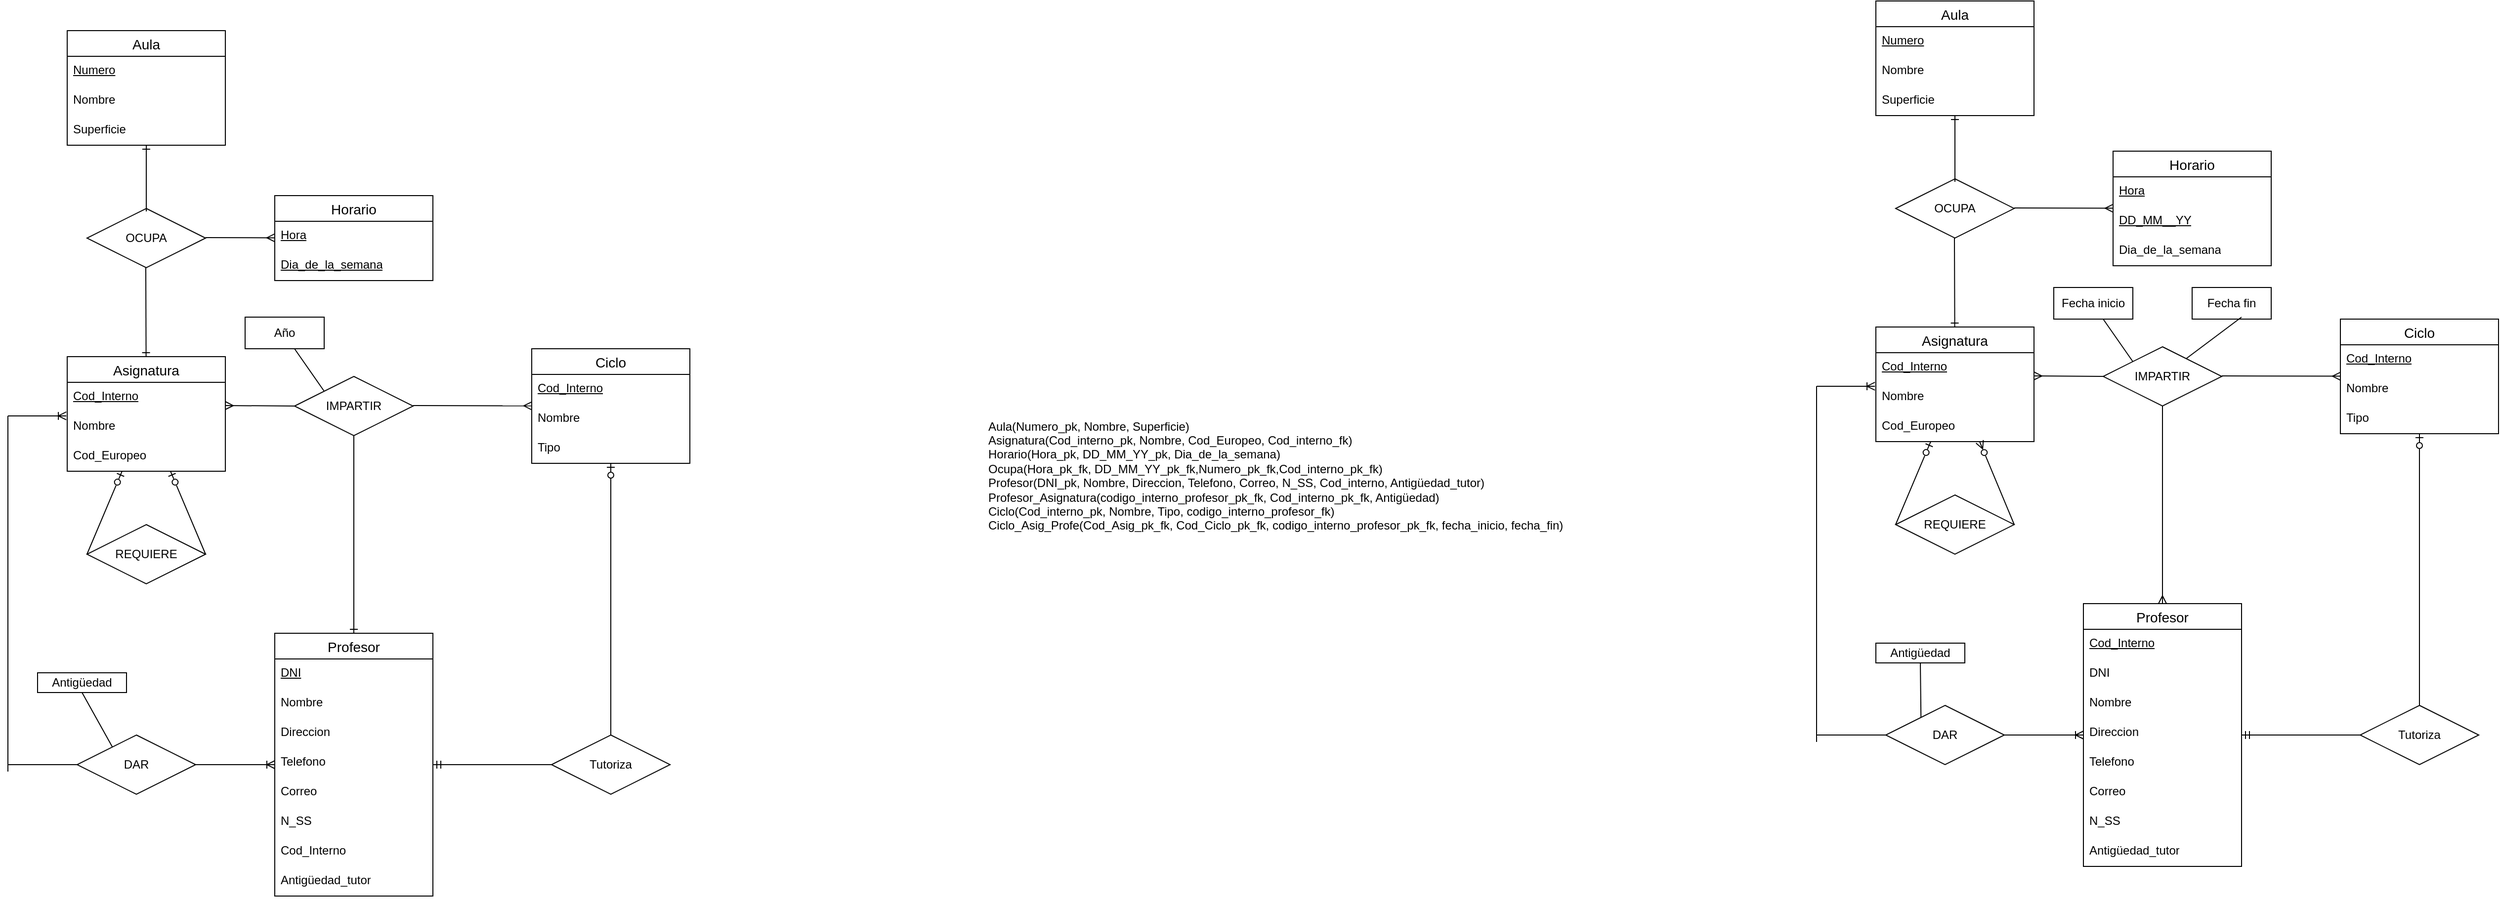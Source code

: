 <mxfile version="22.0.5" type="github">
  <diagram name="Página-1" id="PVvVwdM6uXwAvhA5qFd7">
    <mxGraphModel dx="1687" dy="941" grid="1" gridSize="10" guides="1" tooltips="1" connect="1" arrows="1" fold="1" page="1" pageScale="1" pageWidth="827" pageHeight="1169" math="0" shadow="0">
      <root>
        <mxCell id="0" />
        <mxCell id="1" parent="0" />
        <mxCell id="P5Dj7CCU3ey45bR8xJDD-16" value="Aula" style="swimlane;fontStyle=0;childLayout=stackLayout;horizontal=1;startSize=26;horizontalStack=0;resizeParent=1;resizeParentMax=0;resizeLast=0;collapsible=1;marginBottom=0;align=center;fontSize=14;" parent="1" vertex="1">
          <mxGeometry x="100" y="170" width="160" height="116" as="geometry" />
        </mxCell>
        <mxCell id="P5Dj7CCU3ey45bR8xJDD-17" value="&lt;u&gt;Numero&lt;/u&gt;" style="text;strokeColor=none;fillColor=none;spacingLeft=4;spacingRight=4;overflow=hidden;rotatable=0;points=[[0,0.5],[1,0.5]];portConstraint=eastwest;fontSize=12;whiteSpace=wrap;html=1;" parent="P5Dj7CCU3ey45bR8xJDD-16" vertex="1">
          <mxGeometry y="26" width="160" height="30" as="geometry" />
        </mxCell>
        <mxCell id="P5Dj7CCU3ey45bR8xJDD-18" value="Nombre" style="text;strokeColor=none;fillColor=none;spacingLeft=4;spacingRight=4;overflow=hidden;rotatable=0;points=[[0,0.5],[1,0.5]];portConstraint=eastwest;fontSize=12;whiteSpace=wrap;html=1;" parent="P5Dj7CCU3ey45bR8xJDD-16" vertex="1">
          <mxGeometry y="56" width="160" height="30" as="geometry" />
        </mxCell>
        <mxCell id="P5Dj7CCU3ey45bR8xJDD-19" value="Superficie" style="text;strokeColor=none;fillColor=none;spacingLeft=4;spacingRight=4;overflow=hidden;rotatable=0;points=[[0,0.5],[1,0.5]];portConstraint=eastwest;fontSize=12;whiteSpace=wrap;html=1;" parent="P5Dj7CCU3ey45bR8xJDD-16" vertex="1">
          <mxGeometry y="86" width="160" height="30" as="geometry" />
        </mxCell>
        <mxCell id="P5Dj7CCU3ey45bR8xJDD-20" value="Horario" style="swimlane;fontStyle=0;childLayout=stackLayout;horizontal=1;startSize=26;horizontalStack=0;resizeParent=1;resizeParentMax=0;resizeLast=0;collapsible=1;marginBottom=0;align=center;fontSize=14;" parent="1" vertex="1">
          <mxGeometry x="310" y="337" width="160" height="86" as="geometry" />
        </mxCell>
        <mxCell id="P5Dj7CCU3ey45bR8xJDD-21" value="&lt;u&gt;Hora&lt;/u&gt;" style="text;strokeColor=none;fillColor=none;spacingLeft=4;spacingRight=4;overflow=hidden;rotatable=0;points=[[0,0.5],[1,0.5]];portConstraint=eastwest;fontSize=12;whiteSpace=wrap;html=1;" parent="P5Dj7CCU3ey45bR8xJDD-20" vertex="1">
          <mxGeometry y="26" width="160" height="30" as="geometry" />
        </mxCell>
        <mxCell id="P5Dj7CCU3ey45bR8xJDD-22" value="&lt;u&gt;Dia_de_la_semana&lt;/u&gt;" style="text;strokeColor=none;fillColor=none;spacingLeft=4;spacingRight=4;overflow=hidden;rotatable=0;points=[[0,0.5],[1,0.5]];portConstraint=eastwest;fontSize=12;whiteSpace=wrap;html=1;" parent="P5Dj7CCU3ey45bR8xJDD-20" vertex="1">
          <mxGeometry y="56" width="160" height="30" as="geometry" />
        </mxCell>
        <mxCell id="P5Dj7CCU3ey45bR8xJDD-24" value="Asignatura" style="swimlane;fontStyle=0;childLayout=stackLayout;horizontal=1;startSize=26;horizontalStack=0;resizeParent=1;resizeParentMax=0;resizeLast=0;collapsible=1;marginBottom=0;align=center;fontSize=14;" parent="1" vertex="1">
          <mxGeometry x="100" y="500" width="160" height="116" as="geometry" />
        </mxCell>
        <mxCell id="P5Dj7CCU3ey45bR8xJDD-27" value="&lt;u&gt;Cod_Interno&lt;/u&gt;" style="text;strokeColor=none;fillColor=none;spacingLeft=4;spacingRight=4;overflow=hidden;rotatable=0;points=[[0,0.5],[1,0.5]];portConstraint=eastwest;fontSize=12;whiteSpace=wrap;html=1;" parent="P5Dj7CCU3ey45bR8xJDD-24" vertex="1">
          <mxGeometry y="26" width="160" height="30" as="geometry" />
        </mxCell>
        <mxCell id="P5Dj7CCU3ey45bR8xJDD-25" value="Nombre" style="text;strokeColor=none;fillColor=none;spacingLeft=4;spacingRight=4;overflow=hidden;rotatable=0;points=[[0,0.5],[1,0.5]];portConstraint=eastwest;fontSize=12;whiteSpace=wrap;html=1;" parent="P5Dj7CCU3ey45bR8xJDD-24" vertex="1">
          <mxGeometry y="56" width="160" height="30" as="geometry" />
        </mxCell>
        <mxCell id="P5Dj7CCU3ey45bR8xJDD-26" value="Cod_Europeo" style="text;strokeColor=none;fillColor=none;spacingLeft=4;spacingRight=4;overflow=hidden;rotatable=0;points=[[0,0.5],[1,0.5]];portConstraint=eastwest;fontSize=12;whiteSpace=wrap;html=1;" parent="P5Dj7CCU3ey45bR8xJDD-24" vertex="1">
          <mxGeometry y="86" width="160" height="30" as="geometry" />
        </mxCell>
        <mxCell id="P5Dj7CCU3ey45bR8xJDD-28" value="Ciclo" style="swimlane;fontStyle=0;childLayout=stackLayout;horizontal=1;startSize=26;horizontalStack=0;resizeParent=1;resizeParentMax=0;resizeLast=0;collapsible=1;marginBottom=0;align=center;fontSize=14;" parent="1" vertex="1">
          <mxGeometry x="570" y="492" width="160" height="116" as="geometry" />
        </mxCell>
        <mxCell id="P5Dj7CCU3ey45bR8xJDD-31" value="&lt;u&gt;Cod_Interno&lt;/u&gt;" style="text;strokeColor=none;fillColor=none;spacingLeft=4;spacingRight=4;overflow=hidden;rotatable=0;points=[[0,0.5],[1,0.5]];portConstraint=eastwest;fontSize=12;whiteSpace=wrap;html=1;" parent="P5Dj7CCU3ey45bR8xJDD-28" vertex="1">
          <mxGeometry y="26" width="160" height="30" as="geometry" />
        </mxCell>
        <mxCell id="P5Dj7CCU3ey45bR8xJDD-29" value="Nombre" style="text;strokeColor=none;fillColor=none;spacingLeft=4;spacingRight=4;overflow=hidden;rotatable=0;points=[[0,0.5],[1,0.5]];portConstraint=eastwest;fontSize=12;whiteSpace=wrap;html=1;" parent="P5Dj7CCU3ey45bR8xJDD-28" vertex="1">
          <mxGeometry y="56" width="160" height="30" as="geometry" />
        </mxCell>
        <mxCell id="P5Dj7CCU3ey45bR8xJDD-30" value="Tipo" style="text;strokeColor=none;fillColor=none;spacingLeft=4;spacingRight=4;overflow=hidden;rotatable=0;points=[[0,0.5],[1,0.5]];portConstraint=eastwest;fontSize=12;whiteSpace=wrap;html=1;" parent="P5Dj7CCU3ey45bR8xJDD-28" vertex="1">
          <mxGeometry y="86" width="160" height="30" as="geometry" />
        </mxCell>
        <mxCell id="P5Dj7CCU3ey45bR8xJDD-32" value="OCUPA" style="shape=rhombus;perimeter=rhombusPerimeter;whiteSpace=wrap;html=1;align=center;" parent="1" vertex="1">
          <mxGeometry x="120" y="350" width="120" height="60" as="geometry" />
        </mxCell>
        <mxCell id="P5Dj7CCU3ey45bR8xJDD-33" value="REQUIERE" style="shape=rhombus;perimeter=rhombusPerimeter;whiteSpace=wrap;html=1;align=center;" parent="1" vertex="1">
          <mxGeometry x="120" y="670" width="120" height="60" as="geometry" />
        </mxCell>
        <mxCell id="P5Dj7CCU3ey45bR8xJDD-34" value="IMPARTIR" style="shape=rhombus;perimeter=rhombusPerimeter;whiteSpace=wrap;html=1;align=center;" parent="1" vertex="1">
          <mxGeometry x="330" y="520" width="120" height="60" as="geometry" />
        </mxCell>
        <mxCell id="P5Dj7CCU3ey45bR8xJDD-35" value="" style="endArrow=ERone;html=1;rounded=0;startArrow=none;startFill=0;endFill=0;" parent="1" target="P5Dj7CCU3ey45bR8xJDD-16" edge="1">
          <mxGeometry width="50" height="50" relative="1" as="geometry">
            <mxPoint x="180" y="353" as="sourcePoint" />
            <mxPoint x="180" y="289" as="targetPoint" />
          </mxGeometry>
        </mxCell>
        <mxCell id="P5Dj7CCU3ey45bR8xJDD-36" value="" style="endArrow=none;html=1;rounded=0;startArrow=ERone;startFill=0;" parent="1" source="P5Dj7CCU3ey45bR8xJDD-24" edge="1">
          <mxGeometry width="50" height="50" relative="1" as="geometry">
            <mxPoint x="179.5" y="474" as="sourcePoint" />
            <mxPoint x="179.5" y="410" as="targetPoint" />
          </mxGeometry>
        </mxCell>
        <mxCell id="P5Dj7CCU3ey45bR8xJDD-37" value="" style="endArrow=ERzeroToOne;html=1;rounded=0;exitX=0;exitY=0.5;exitDx=0;exitDy=0;endFill=0;" parent="1" source="P5Dj7CCU3ey45bR8xJDD-33" target="P5Dj7CCU3ey45bR8xJDD-24" edge="1">
          <mxGeometry width="50" height="50" relative="1" as="geometry">
            <mxPoint x="119" y="694" as="sourcePoint" />
            <mxPoint x="119" y="630" as="targetPoint" />
          </mxGeometry>
        </mxCell>
        <mxCell id="P5Dj7CCU3ey45bR8xJDD-38" value="" style="endArrow=ERzeroToOne;html=1;rounded=0;endFill=0;" parent="1" target="P5Dj7CCU3ey45bR8xJDD-24" edge="1">
          <mxGeometry width="50" height="50" relative="1" as="geometry">
            <mxPoint x="240" y="700" as="sourcePoint" />
            <mxPoint x="275" y="626" as="targetPoint" />
          </mxGeometry>
        </mxCell>
        <mxCell id="P5Dj7CCU3ey45bR8xJDD-39" value="" style="endArrow=none;html=1;rounded=0;entryX=0;entryY=0.5;entryDx=0;entryDy=0;startArrow=ERmany;startFill=0;" parent="1" target="P5Dj7CCU3ey45bR8xJDD-34" edge="1">
          <mxGeometry width="50" height="50" relative="1" as="geometry">
            <mxPoint x="260" y="549.5" as="sourcePoint" />
            <mxPoint x="340" y="550" as="targetPoint" />
          </mxGeometry>
        </mxCell>
        <mxCell id="P5Dj7CCU3ey45bR8xJDD-40" value="" style="endArrow=ERmany;html=1;rounded=0;exitX=0;exitY=0.5;exitDx=0;exitDy=0;endFill=0;" parent="1" target="P5Dj7CCU3ey45bR8xJDD-28" edge="1">
          <mxGeometry width="50" height="50" relative="1" as="geometry">
            <mxPoint x="450" y="549.5" as="sourcePoint" />
            <mxPoint x="540" y="550" as="targetPoint" />
          </mxGeometry>
        </mxCell>
        <mxCell id="P5Dj7CCU3ey45bR8xJDD-41" value="" style="endArrow=ERmany;html=1;rounded=0;exitX=0;exitY=0.5;exitDx=0;exitDy=0;endFill=0;" parent="1" target="P5Dj7CCU3ey45bR8xJDD-20" edge="1">
          <mxGeometry width="50" height="50" relative="1" as="geometry">
            <mxPoint x="240" y="379.5" as="sourcePoint" />
            <mxPoint x="280" y="380" as="targetPoint" />
          </mxGeometry>
        </mxCell>
        <mxCell id="P5Dj7CCU3ey45bR8xJDD-42" value="Profesor" style="swimlane;fontStyle=0;childLayout=stackLayout;horizontal=1;startSize=26;horizontalStack=0;resizeParent=1;resizeParentMax=0;resizeLast=0;collapsible=1;marginBottom=0;align=center;fontSize=14;" parent="1" vertex="1">
          <mxGeometry x="310" y="780" width="160" height="266" as="geometry" />
        </mxCell>
        <mxCell id="P5Dj7CCU3ey45bR8xJDD-43" value="&lt;u&gt;DNI&lt;/u&gt;" style="text;strokeColor=none;fillColor=none;spacingLeft=4;spacingRight=4;overflow=hidden;rotatable=0;points=[[0,0.5],[1,0.5]];portConstraint=eastwest;fontSize=12;whiteSpace=wrap;html=1;" parent="P5Dj7CCU3ey45bR8xJDD-42" vertex="1">
          <mxGeometry y="26" width="160" height="30" as="geometry" />
        </mxCell>
        <mxCell id="P5Dj7CCU3ey45bR8xJDD-44" value="Nombre" style="text;strokeColor=none;fillColor=none;spacingLeft=4;spacingRight=4;overflow=hidden;rotatable=0;points=[[0,0.5],[1,0.5]];portConstraint=eastwest;fontSize=12;whiteSpace=wrap;html=1;" parent="P5Dj7CCU3ey45bR8xJDD-42" vertex="1">
          <mxGeometry y="56" width="160" height="30" as="geometry" />
        </mxCell>
        <mxCell id="P5Dj7CCU3ey45bR8xJDD-45" value="&lt;div&gt;Direccion&lt;/div&gt;&lt;div&gt;&lt;br&gt;&lt;/div&gt;" style="text;strokeColor=none;fillColor=none;spacingLeft=4;spacingRight=4;overflow=hidden;rotatable=0;points=[[0,0.5],[1,0.5]];portConstraint=eastwest;fontSize=12;whiteSpace=wrap;html=1;" parent="P5Dj7CCU3ey45bR8xJDD-42" vertex="1">
          <mxGeometry y="86" width="160" height="30" as="geometry" />
        </mxCell>
        <mxCell id="P5Dj7CCU3ey45bR8xJDD-46" value="Telefono" style="text;strokeColor=none;fillColor=none;spacingLeft=4;spacingRight=4;overflow=hidden;rotatable=0;points=[[0,0.5],[1,0.5]];portConstraint=eastwest;fontSize=12;whiteSpace=wrap;html=1;" parent="P5Dj7CCU3ey45bR8xJDD-42" vertex="1">
          <mxGeometry y="116" width="160" height="30" as="geometry" />
        </mxCell>
        <mxCell id="P5Dj7CCU3ey45bR8xJDD-47" value="Correo" style="text;strokeColor=none;fillColor=none;spacingLeft=4;spacingRight=4;overflow=hidden;rotatable=0;points=[[0,0.5],[1,0.5]];portConstraint=eastwest;fontSize=12;whiteSpace=wrap;html=1;" parent="P5Dj7CCU3ey45bR8xJDD-42" vertex="1">
          <mxGeometry y="146" width="160" height="30" as="geometry" />
        </mxCell>
        <mxCell id="P5Dj7CCU3ey45bR8xJDD-48" value="N_SS" style="text;strokeColor=none;fillColor=none;spacingLeft=4;spacingRight=4;overflow=hidden;rotatable=0;points=[[0,0.5],[1,0.5]];portConstraint=eastwest;fontSize=12;whiteSpace=wrap;html=1;" parent="P5Dj7CCU3ey45bR8xJDD-42" vertex="1">
          <mxGeometry y="176" width="160" height="30" as="geometry" />
        </mxCell>
        <mxCell id="P5Dj7CCU3ey45bR8xJDD-50" value="Cod_Interno" style="text;strokeColor=none;fillColor=none;spacingLeft=4;spacingRight=4;overflow=hidden;rotatable=0;points=[[0,0.5],[1,0.5]];portConstraint=eastwest;fontSize=12;whiteSpace=wrap;html=1;" parent="P5Dj7CCU3ey45bR8xJDD-42" vertex="1">
          <mxGeometry y="206" width="160" height="30" as="geometry" />
        </mxCell>
        <mxCell id="5mBQ_JaC6uCVLdP5vAfW-3" value="Antigüedad_tutor" style="text;strokeColor=none;fillColor=none;spacingLeft=4;spacingRight=4;overflow=hidden;rotatable=0;points=[[0,0.5],[1,0.5]];portConstraint=eastwest;fontSize=12;whiteSpace=wrap;html=1;" parent="P5Dj7CCU3ey45bR8xJDD-42" vertex="1">
          <mxGeometry y="236" width="160" height="30" as="geometry" />
        </mxCell>
        <mxCell id="P5Dj7CCU3ey45bR8xJDD-52" value="" style="endArrow=none;html=1;rounded=0;startArrow=ERone;startFill=0;" parent="1" source="P5Dj7CCU3ey45bR8xJDD-42" edge="1">
          <mxGeometry width="50" height="50" relative="1" as="geometry">
            <mxPoint x="340" y="630" as="sourcePoint" />
            <mxPoint x="390" y="580" as="targetPoint" />
          </mxGeometry>
        </mxCell>
        <mxCell id="P5Dj7CCU3ey45bR8xJDD-53" value="&lt;div&gt;Año&lt;/div&gt;" style="whiteSpace=wrap;html=1;align=center;" parent="1" vertex="1">
          <mxGeometry x="280" y="460" width="80" height="32" as="geometry" />
        </mxCell>
        <mxCell id="P5Dj7CCU3ey45bR8xJDD-54" value="" style="endArrow=none;html=1;rounded=0;exitX=0;exitY=0;exitDx=0;exitDy=0;" parent="1" source="P5Dj7CCU3ey45bR8xJDD-34" edge="1">
          <mxGeometry width="50" height="50" relative="1" as="geometry">
            <mxPoint x="280" y="542" as="sourcePoint" />
            <mxPoint x="330" y="492" as="targetPoint" />
          </mxGeometry>
        </mxCell>
        <mxCell id="P5Dj7CCU3ey45bR8xJDD-55" value="DAR" style="shape=rhombus;perimeter=rhombusPerimeter;whiteSpace=wrap;html=1;align=center;" parent="1" vertex="1">
          <mxGeometry x="110" y="883" width="120" height="60" as="geometry" />
        </mxCell>
        <mxCell id="P5Dj7CCU3ey45bR8xJDD-58" value="" style="endArrow=none;html=1;rounded=0;entryX=1;entryY=0.5;entryDx=0;entryDy=0;startArrow=ERoneToMany;startFill=0;" parent="1" source="P5Dj7CCU3ey45bR8xJDD-42" target="P5Dj7CCU3ey45bR8xJDD-55" edge="1">
          <mxGeometry width="50" height="50" relative="1" as="geometry">
            <mxPoint x="270" y="823" as="sourcePoint" />
            <mxPoint x="240" y="780" as="targetPoint" />
          </mxGeometry>
        </mxCell>
        <mxCell id="P5Dj7CCU3ey45bR8xJDD-59" value="" style="endArrow=none;html=1;rounded=0;" parent="1" edge="1">
          <mxGeometry width="50" height="50" relative="1" as="geometry">
            <mxPoint x="40" y="920" as="sourcePoint" />
            <mxPoint x="40" y="560" as="targetPoint" />
          </mxGeometry>
        </mxCell>
        <mxCell id="P5Dj7CCU3ey45bR8xJDD-60" value="" style="endArrow=none;html=1;rounded=0;exitX=-0.006;exitY=0.133;exitDx=0;exitDy=0;exitPerimeter=0;startArrow=ERoneToMany;startFill=0;" parent="1" source="P5Dj7CCU3ey45bR8xJDD-25" edge="1">
          <mxGeometry width="50" height="50" relative="1" as="geometry">
            <mxPoint x="100" y="563" as="sourcePoint" />
            <mxPoint x="40" y="560" as="targetPoint" />
          </mxGeometry>
        </mxCell>
        <mxCell id="P5Dj7CCU3ey45bR8xJDD-62" value="" style="endArrow=none;html=1;rounded=0;exitX=0;exitY=0.5;exitDx=0;exitDy=0;" parent="1" source="P5Dj7CCU3ey45bR8xJDD-55" edge="1">
          <mxGeometry width="50" height="50" relative="1" as="geometry">
            <mxPoint x="110" y="914.5" as="sourcePoint" />
            <mxPoint x="40" y="913" as="targetPoint" />
          </mxGeometry>
        </mxCell>
        <mxCell id="P5Dj7CCU3ey45bR8xJDD-63" value="&lt;div&gt;Tutoriza&lt;/div&gt;" style="shape=rhombus;perimeter=rhombusPerimeter;whiteSpace=wrap;html=1;align=center;" parent="1" vertex="1">
          <mxGeometry x="590" y="883" width="120" height="60" as="geometry" />
        </mxCell>
        <mxCell id="P5Dj7CCU3ey45bR8xJDD-64" value="" style="endArrow=ERmandOne;html=1;rounded=0;endFill=0;" parent="1" target="P5Dj7CCU3ey45bR8xJDD-42" edge="1">
          <mxGeometry width="50" height="50" relative="1" as="geometry">
            <mxPoint x="590" y="913" as="sourcePoint" />
            <mxPoint x="480" y="912.75" as="targetPoint" />
          </mxGeometry>
        </mxCell>
        <mxCell id="P5Dj7CCU3ey45bR8xJDD-66" value="" style="endArrow=none;html=1;rounded=0;startArrow=ERzeroToOne;startFill=0;" parent="1" source="P5Dj7CCU3ey45bR8xJDD-28" target="P5Dj7CCU3ey45bR8xJDD-63" edge="1">
          <mxGeometry width="50" height="50" relative="1" as="geometry">
            <mxPoint x="720" y="830" as="sourcePoint" />
            <mxPoint x="640" y="830" as="targetPoint" />
          </mxGeometry>
        </mxCell>
        <mxCell id="P5Dj7CCU3ey45bR8xJDD-67" value="Antigüedad" style="whiteSpace=wrap;html=1;align=center;" parent="1" vertex="1">
          <mxGeometry x="70" y="820" width="90" height="20" as="geometry" />
        </mxCell>
        <mxCell id="P5Dj7CCU3ey45bR8xJDD-68" value="" style="endArrow=none;html=1;rounded=0;entryX=0.5;entryY=1;entryDx=0;entryDy=0;exitX=0.297;exitY=0.2;exitDx=0;exitDy=0;exitPerimeter=0;" parent="1" source="P5Dj7CCU3ey45bR8xJDD-55" target="P5Dj7CCU3ey45bR8xJDD-67" edge="1">
          <mxGeometry relative="1" as="geometry">
            <mxPoint x="176.02" y="896.32" as="sourcePoint" />
            <mxPoint x="163.99" y="839.66" as="targetPoint" />
          </mxGeometry>
        </mxCell>
        <mxCell id="P5Dj7CCU3ey45bR8xJDD-165" value="Aula" style="swimlane;fontStyle=0;childLayout=stackLayout;horizontal=1;startSize=26;horizontalStack=0;resizeParent=1;resizeParentMax=0;resizeLast=0;collapsible=1;marginBottom=0;align=center;fontSize=14;" parent="1" vertex="1">
          <mxGeometry x="1930" y="140" width="160" height="116" as="geometry" />
        </mxCell>
        <mxCell id="P5Dj7CCU3ey45bR8xJDD-166" value="&lt;u&gt;Numero&lt;/u&gt;" style="text;strokeColor=none;fillColor=none;spacingLeft=4;spacingRight=4;overflow=hidden;rotatable=0;points=[[0,0.5],[1,0.5]];portConstraint=eastwest;fontSize=12;whiteSpace=wrap;html=1;" parent="P5Dj7CCU3ey45bR8xJDD-165" vertex="1">
          <mxGeometry y="26" width="160" height="30" as="geometry" />
        </mxCell>
        <mxCell id="P5Dj7CCU3ey45bR8xJDD-167" value="Nombre" style="text;strokeColor=none;fillColor=none;spacingLeft=4;spacingRight=4;overflow=hidden;rotatable=0;points=[[0,0.5],[1,0.5]];portConstraint=eastwest;fontSize=12;whiteSpace=wrap;html=1;" parent="P5Dj7CCU3ey45bR8xJDD-165" vertex="1">
          <mxGeometry y="56" width="160" height="30" as="geometry" />
        </mxCell>
        <mxCell id="P5Dj7CCU3ey45bR8xJDD-168" value="Superficie" style="text;strokeColor=none;fillColor=none;spacingLeft=4;spacingRight=4;overflow=hidden;rotatable=0;points=[[0,0.5],[1,0.5]];portConstraint=eastwest;fontSize=12;whiteSpace=wrap;html=1;" parent="P5Dj7CCU3ey45bR8xJDD-165" vertex="1">
          <mxGeometry y="86" width="160" height="30" as="geometry" />
        </mxCell>
        <mxCell id="P5Dj7CCU3ey45bR8xJDD-169" value="Horario" style="swimlane;fontStyle=0;childLayout=stackLayout;horizontal=1;startSize=26;horizontalStack=0;resizeParent=1;resizeParentMax=0;resizeLast=0;collapsible=1;marginBottom=0;align=center;fontSize=14;" parent="1" vertex="1">
          <mxGeometry x="2170" y="292" width="160" height="116" as="geometry" />
        </mxCell>
        <mxCell id="P5Dj7CCU3ey45bR8xJDD-170" value="&lt;u&gt;Hora&lt;/u&gt;" style="text;strokeColor=none;fillColor=none;spacingLeft=4;spacingRight=4;overflow=hidden;rotatable=0;points=[[0,0.5],[1,0.5]];portConstraint=eastwest;fontSize=12;whiteSpace=wrap;html=1;" parent="P5Dj7CCU3ey45bR8xJDD-169" vertex="1">
          <mxGeometry y="26" width="160" height="30" as="geometry" />
        </mxCell>
        <mxCell id="P5Dj7CCU3ey45bR8xJDD-212" value="&lt;u&gt;DD_MM__YY&lt;/u&gt;" style="text;strokeColor=none;fillColor=none;spacingLeft=4;spacingRight=4;overflow=hidden;rotatable=0;points=[[0,0.5],[1,0.5]];portConstraint=eastwest;fontSize=12;whiteSpace=wrap;html=1;" parent="P5Dj7CCU3ey45bR8xJDD-169" vertex="1">
          <mxGeometry y="56" width="160" height="30" as="geometry" />
        </mxCell>
        <mxCell id="P5Dj7CCU3ey45bR8xJDD-171" value="Dia_de_la_semana" style="text;strokeColor=none;fillColor=none;spacingLeft=4;spacingRight=4;overflow=hidden;rotatable=0;points=[[0,0.5],[1,0.5]];portConstraint=eastwest;fontSize=12;whiteSpace=wrap;html=1;" parent="P5Dj7CCU3ey45bR8xJDD-169" vertex="1">
          <mxGeometry y="86" width="160" height="30" as="geometry" />
        </mxCell>
        <mxCell id="P5Dj7CCU3ey45bR8xJDD-172" value="Asignatura" style="swimlane;fontStyle=0;childLayout=stackLayout;horizontal=1;startSize=26;horizontalStack=0;resizeParent=1;resizeParentMax=0;resizeLast=0;collapsible=1;marginBottom=0;align=center;fontSize=14;" parent="1" vertex="1">
          <mxGeometry x="1930" y="470" width="160" height="116" as="geometry" />
        </mxCell>
        <mxCell id="P5Dj7CCU3ey45bR8xJDD-173" value="&lt;u&gt;Cod_Interno&lt;/u&gt;" style="text;strokeColor=none;fillColor=none;spacingLeft=4;spacingRight=4;overflow=hidden;rotatable=0;points=[[0,0.5],[1,0.5]];portConstraint=eastwest;fontSize=12;whiteSpace=wrap;html=1;" parent="P5Dj7CCU3ey45bR8xJDD-172" vertex="1">
          <mxGeometry y="26" width="160" height="30" as="geometry" />
        </mxCell>
        <mxCell id="P5Dj7CCU3ey45bR8xJDD-174" value="Nombre" style="text;strokeColor=none;fillColor=none;spacingLeft=4;spacingRight=4;overflow=hidden;rotatable=0;points=[[0,0.5],[1,0.5]];portConstraint=eastwest;fontSize=12;whiteSpace=wrap;html=1;" parent="P5Dj7CCU3ey45bR8xJDD-172" vertex="1">
          <mxGeometry y="56" width="160" height="30" as="geometry" />
        </mxCell>
        <mxCell id="P5Dj7CCU3ey45bR8xJDD-175" value="Cod_Europeo" style="text;strokeColor=none;fillColor=none;spacingLeft=4;spacingRight=4;overflow=hidden;rotatable=0;points=[[0,0.5],[1,0.5]];portConstraint=eastwest;fontSize=12;whiteSpace=wrap;html=1;" parent="P5Dj7CCU3ey45bR8xJDD-172" vertex="1">
          <mxGeometry y="86" width="160" height="30" as="geometry" />
        </mxCell>
        <mxCell id="P5Dj7CCU3ey45bR8xJDD-176" value="Ciclo" style="swimlane;fontStyle=0;childLayout=stackLayout;horizontal=1;startSize=26;horizontalStack=0;resizeParent=1;resizeParentMax=0;resizeLast=0;collapsible=1;marginBottom=0;align=center;fontSize=14;" parent="1" vertex="1">
          <mxGeometry x="2400" y="462" width="160" height="116" as="geometry" />
        </mxCell>
        <mxCell id="P5Dj7CCU3ey45bR8xJDD-177" value="&lt;u&gt;Cod_Interno&lt;/u&gt;" style="text;strokeColor=none;fillColor=none;spacingLeft=4;spacingRight=4;overflow=hidden;rotatable=0;points=[[0,0.5],[1,0.5]];portConstraint=eastwest;fontSize=12;whiteSpace=wrap;html=1;" parent="P5Dj7CCU3ey45bR8xJDD-176" vertex="1">
          <mxGeometry y="26" width="160" height="30" as="geometry" />
        </mxCell>
        <mxCell id="P5Dj7CCU3ey45bR8xJDD-178" value="Nombre" style="text;strokeColor=none;fillColor=none;spacingLeft=4;spacingRight=4;overflow=hidden;rotatable=0;points=[[0,0.5],[1,0.5]];portConstraint=eastwest;fontSize=12;whiteSpace=wrap;html=1;" parent="P5Dj7CCU3ey45bR8xJDD-176" vertex="1">
          <mxGeometry y="56" width="160" height="30" as="geometry" />
        </mxCell>
        <mxCell id="P5Dj7CCU3ey45bR8xJDD-179" value="Tipo" style="text;strokeColor=none;fillColor=none;spacingLeft=4;spacingRight=4;overflow=hidden;rotatable=0;points=[[0,0.5],[1,0.5]];portConstraint=eastwest;fontSize=12;whiteSpace=wrap;html=1;" parent="P5Dj7CCU3ey45bR8xJDD-176" vertex="1">
          <mxGeometry y="86" width="160" height="30" as="geometry" />
        </mxCell>
        <mxCell id="P5Dj7CCU3ey45bR8xJDD-180" value="OCUPA" style="shape=rhombus;perimeter=rhombusPerimeter;whiteSpace=wrap;html=1;align=center;" parent="1" vertex="1">
          <mxGeometry x="1950" y="320" width="120" height="60" as="geometry" />
        </mxCell>
        <mxCell id="P5Dj7CCU3ey45bR8xJDD-181" value="REQUIERE" style="shape=rhombus;perimeter=rhombusPerimeter;whiteSpace=wrap;html=1;align=center;" parent="1" vertex="1">
          <mxGeometry x="1950" y="640" width="120" height="60" as="geometry" />
        </mxCell>
        <mxCell id="P5Dj7CCU3ey45bR8xJDD-182" value="IMPARTIR" style="shape=rhombus;perimeter=rhombusPerimeter;whiteSpace=wrap;html=1;align=center;" parent="1" vertex="1">
          <mxGeometry x="2160" y="490" width="120" height="60" as="geometry" />
        </mxCell>
        <mxCell id="P5Dj7CCU3ey45bR8xJDD-183" value="" style="endArrow=ERone;html=1;rounded=0;startArrow=none;startFill=0;endFill=0;" parent="1" target="P5Dj7CCU3ey45bR8xJDD-165" edge="1">
          <mxGeometry width="50" height="50" relative="1" as="geometry">
            <mxPoint x="2010" y="323" as="sourcePoint" />
            <mxPoint x="2010" y="259" as="targetPoint" />
          </mxGeometry>
        </mxCell>
        <mxCell id="P5Dj7CCU3ey45bR8xJDD-184" value="" style="endArrow=none;html=1;rounded=0;startArrow=ERone;startFill=0;" parent="1" source="P5Dj7CCU3ey45bR8xJDD-172" edge="1">
          <mxGeometry width="50" height="50" relative="1" as="geometry">
            <mxPoint x="2009.5" y="444" as="sourcePoint" />
            <mxPoint x="2009.5" y="380" as="targetPoint" />
          </mxGeometry>
        </mxCell>
        <mxCell id="P5Dj7CCU3ey45bR8xJDD-185" value="" style="endArrow=ERzeroToOne;html=1;rounded=0;exitX=0;exitY=0.5;exitDx=0;exitDy=0;endFill=0;" parent="1" source="P5Dj7CCU3ey45bR8xJDD-181" target="P5Dj7CCU3ey45bR8xJDD-172" edge="1">
          <mxGeometry width="50" height="50" relative="1" as="geometry">
            <mxPoint x="1949" y="664" as="sourcePoint" />
            <mxPoint x="1949" y="600" as="targetPoint" />
          </mxGeometry>
        </mxCell>
        <mxCell id="P5Dj7CCU3ey45bR8xJDD-186" value="" style="endArrow=ERzeroToMany;html=1;rounded=0;endFill=0;" parent="1" edge="1">
          <mxGeometry width="50" height="50" relative="1" as="geometry">
            <mxPoint x="2070" y="670" as="sourcePoint" />
            <mxPoint x="2035" y="586" as="targetPoint" />
          </mxGeometry>
        </mxCell>
        <mxCell id="P5Dj7CCU3ey45bR8xJDD-187" value="" style="endArrow=none;html=1;rounded=0;entryX=0;entryY=0.5;entryDx=0;entryDy=0;startArrow=ERmany;startFill=0;" parent="1" target="P5Dj7CCU3ey45bR8xJDD-182" edge="1">
          <mxGeometry width="50" height="50" relative="1" as="geometry">
            <mxPoint x="2090" y="519.5" as="sourcePoint" />
            <mxPoint x="2170" y="520" as="targetPoint" />
          </mxGeometry>
        </mxCell>
        <mxCell id="P5Dj7CCU3ey45bR8xJDD-188" value="" style="endArrow=ERmany;html=1;rounded=0;exitX=0;exitY=0.5;exitDx=0;exitDy=0;endFill=0;" parent="1" target="P5Dj7CCU3ey45bR8xJDD-176" edge="1">
          <mxGeometry width="50" height="50" relative="1" as="geometry">
            <mxPoint x="2280" y="519.5" as="sourcePoint" />
            <mxPoint x="2370" y="520" as="targetPoint" />
          </mxGeometry>
        </mxCell>
        <mxCell id="P5Dj7CCU3ey45bR8xJDD-189" value="" style="endArrow=ERmany;html=1;rounded=0;exitX=0;exitY=0.5;exitDx=0;exitDy=0;endFill=0;" parent="1" target="P5Dj7CCU3ey45bR8xJDD-169" edge="1">
          <mxGeometry width="50" height="50" relative="1" as="geometry">
            <mxPoint x="2070" y="349.5" as="sourcePoint" />
            <mxPoint x="2110" y="350" as="targetPoint" />
          </mxGeometry>
        </mxCell>
        <mxCell id="P5Dj7CCU3ey45bR8xJDD-190" value="Profesor" style="swimlane;fontStyle=0;childLayout=stackLayout;horizontal=1;startSize=26;horizontalStack=0;resizeParent=1;resizeParentMax=0;resizeLast=0;collapsible=1;marginBottom=0;align=center;fontSize=14;" parent="1" vertex="1">
          <mxGeometry x="2140" y="750" width="160" height="266" as="geometry" />
        </mxCell>
        <mxCell id="P5Dj7CCU3ey45bR8xJDD-198" value="&lt;u&gt;Cod_Interno&lt;/u&gt;" style="text;strokeColor=none;fillColor=none;spacingLeft=4;spacingRight=4;overflow=hidden;rotatable=0;points=[[0,0.5],[1,0.5]];portConstraint=eastwest;fontSize=12;whiteSpace=wrap;html=1;" parent="P5Dj7CCU3ey45bR8xJDD-190" vertex="1">
          <mxGeometry y="26" width="160" height="30" as="geometry" />
        </mxCell>
        <mxCell id="P5Dj7CCU3ey45bR8xJDD-191" value="DNI" style="text;strokeColor=none;fillColor=none;spacingLeft=4;spacingRight=4;overflow=hidden;rotatable=0;points=[[0,0.5],[1,0.5]];portConstraint=eastwest;fontSize=12;whiteSpace=wrap;html=1;" parent="P5Dj7CCU3ey45bR8xJDD-190" vertex="1">
          <mxGeometry y="56" width="160" height="30" as="geometry" />
        </mxCell>
        <mxCell id="P5Dj7CCU3ey45bR8xJDD-192" value="Nombre" style="text;strokeColor=none;fillColor=none;spacingLeft=4;spacingRight=4;overflow=hidden;rotatable=0;points=[[0,0.5],[1,0.5]];portConstraint=eastwest;fontSize=12;whiteSpace=wrap;html=1;" parent="P5Dj7CCU3ey45bR8xJDD-190" vertex="1">
          <mxGeometry y="86" width="160" height="30" as="geometry" />
        </mxCell>
        <mxCell id="P5Dj7CCU3ey45bR8xJDD-193" value="&lt;div&gt;Direccion&lt;/div&gt;&lt;div&gt;&lt;br&gt;&lt;/div&gt;" style="text;strokeColor=none;fillColor=none;spacingLeft=4;spacingRight=4;overflow=hidden;rotatable=0;points=[[0,0.5],[1,0.5]];portConstraint=eastwest;fontSize=12;whiteSpace=wrap;html=1;" parent="P5Dj7CCU3ey45bR8xJDD-190" vertex="1">
          <mxGeometry y="116" width="160" height="30" as="geometry" />
        </mxCell>
        <mxCell id="P5Dj7CCU3ey45bR8xJDD-194" value="Telefono" style="text;strokeColor=none;fillColor=none;spacingLeft=4;spacingRight=4;overflow=hidden;rotatable=0;points=[[0,0.5],[1,0.5]];portConstraint=eastwest;fontSize=12;whiteSpace=wrap;html=1;" parent="P5Dj7CCU3ey45bR8xJDD-190" vertex="1">
          <mxGeometry y="146" width="160" height="30" as="geometry" />
        </mxCell>
        <mxCell id="P5Dj7CCU3ey45bR8xJDD-196" value="Correo" style="text;strokeColor=none;fillColor=none;spacingLeft=4;spacingRight=4;overflow=hidden;rotatable=0;points=[[0,0.5],[1,0.5]];portConstraint=eastwest;fontSize=12;whiteSpace=wrap;html=1;" parent="P5Dj7CCU3ey45bR8xJDD-190" vertex="1">
          <mxGeometry y="176" width="160" height="30" as="geometry" />
        </mxCell>
        <mxCell id="P5Dj7CCU3ey45bR8xJDD-197" value="N_SS" style="text;strokeColor=none;fillColor=none;spacingLeft=4;spacingRight=4;overflow=hidden;rotatable=0;points=[[0,0.5],[1,0.5]];portConstraint=eastwest;fontSize=12;whiteSpace=wrap;html=1;" parent="P5Dj7CCU3ey45bR8xJDD-190" vertex="1">
          <mxGeometry y="206" width="160" height="30" as="geometry" />
        </mxCell>
        <mxCell id="5mBQ_JaC6uCVLdP5vAfW-2" value="Antigüedad_tutor" style="text;strokeColor=none;fillColor=none;spacingLeft=4;spacingRight=4;overflow=hidden;rotatable=0;points=[[0,0.5],[1,0.5]];portConstraint=eastwest;fontSize=12;whiteSpace=wrap;html=1;" parent="P5Dj7CCU3ey45bR8xJDD-190" vertex="1">
          <mxGeometry y="236" width="160" height="30" as="geometry" />
        </mxCell>
        <mxCell id="P5Dj7CCU3ey45bR8xJDD-199" value="" style="endArrow=none;html=1;rounded=0;startArrow=ERmany;startFill=0;" parent="1" source="P5Dj7CCU3ey45bR8xJDD-190" edge="1">
          <mxGeometry width="50" height="50" relative="1" as="geometry">
            <mxPoint x="2170" y="600" as="sourcePoint" />
            <mxPoint x="2220" y="550" as="targetPoint" />
          </mxGeometry>
        </mxCell>
        <mxCell id="P5Dj7CCU3ey45bR8xJDD-200" value="&lt;div&gt;Fecha inicio&lt;br&gt;&lt;/div&gt;" style="whiteSpace=wrap;html=1;align=center;" parent="1" vertex="1">
          <mxGeometry x="2110" y="430" width="80" height="32" as="geometry" />
        </mxCell>
        <mxCell id="P5Dj7CCU3ey45bR8xJDD-201" value="" style="endArrow=none;html=1;rounded=0;exitX=0;exitY=0;exitDx=0;exitDy=0;" parent="1" source="P5Dj7CCU3ey45bR8xJDD-182" edge="1">
          <mxGeometry width="50" height="50" relative="1" as="geometry">
            <mxPoint x="2110" y="512" as="sourcePoint" />
            <mxPoint x="2160" y="462" as="targetPoint" />
          </mxGeometry>
        </mxCell>
        <mxCell id="P5Dj7CCU3ey45bR8xJDD-202" value="DAR" style="shape=rhombus;perimeter=rhombusPerimeter;whiteSpace=wrap;html=1;align=center;" parent="1" vertex="1">
          <mxGeometry x="1940" y="853" width="120" height="60" as="geometry" />
        </mxCell>
        <mxCell id="P5Dj7CCU3ey45bR8xJDD-203" value="" style="endArrow=none;html=1;rounded=0;entryX=1;entryY=0.5;entryDx=0;entryDy=0;startArrow=ERoneToMany;startFill=0;" parent="1" source="P5Dj7CCU3ey45bR8xJDD-190" target="P5Dj7CCU3ey45bR8xJDD-202" edge="1">
          <mxGeometry width="50" height="50" relative="1" as="geometry">
            <mxPoint x="2100" y="793" as="sourcePoint" />
            <mxPoint x="2070" y="750" as="targetPoint" />
          </mxGeometry>
        </mxCell>
        <mxCell id="P5Dj7CCU3ey45bR8xJDD-204" value="" style="endArrow=none;html=1;rounded=0;" parent="1" edge="1">
          <mxGeometry width="50" height="50" relative="1" as="geometry">
            <mxPoint x="1870" y="890" as="sourcePoint" />
            <mxPoint x="1870" y="530" as="targetPoint" />
          </mxGeometry>
        </mxCell>
        <mxCell id="P5Dj7CCU3ey45bR8xJDD-205" value="" style="endArrow=none;html=1;rounded=0;exitX=-0.006;exitY=0.133;exitDx=0;exitDy=0;exitPerimeter=0;startArrow=ERoneToMany;startFill=0;" parent="1" source="P5Dj7CCU3ey45bR8xJDD-174" edge="1">
          <mxGeometry width="50" height="50" relative="1" as="geometry">
            <mxPoint x="1930" y="533" as="sourcePoint" />
            <mxPoint x="1870" y="530" as="targetPoint" />
          </mxGeometry>
        </mxCell>
        <mxCell id="P5Dj7CCU3ey45bR8xJDD-206" value="" style="endArrow=none;html=1;rounded=0;exitX=0;exitY=0.5;exitDx=0;exitDy=0;" parent="1" source="P5Dj7CCU3ey45bR8xJDD-202" edge="1">
          <mxGeometry width="50" height="50" relative="1" as="geometry">
            <mxPoint x="1940" y="884.5" as="sourcePoint" />
            <mxPoint x="1870" y="883" as="targetPoint" />
          </mxGeometry>
        </mxCell>
        <mxCell id="P5Dj7CCU3ey45bR8xJDD-207" value="&lt;div&gt;Tutoriza&lt;/div&gt;" style="shape=rhombus;perimeter=rhombusPerimeter;whiteSpace=wrap;html=1;align=center;" parent="1" vertex="1">
          <mxGeometry x="2420" y="853" width="120" height="60" as="geometry" />
        </mxCell>
        <mxCell id="P5Dj7CCU3ey45bR8xJDD-208" value="" style="endArrow=ERmandOne;html=1;rounded=0;endFill=0;" parent="1" target="P5Dj7CCU3ey45bR8xJDD-190" edge="1">
          <mxGeometry width="50" height="50" relative="1" as="geometry">
            <mxPoint x="2420" y="883" as="sourcePoint" />
            <mxPoint x="2310" y="882.75" as="targetPoint" />
          </mxGeometry>
        </mxCell>
        <mxCell id="P5Dj7CCU3ey45bR8xJDD-209" value="" style="endArrow=none;html=1;rounded=0;startArrow=ERzeroToOne;startFill=0;" parent="1" source="P5Dj7CCU3ey45bR8xJDD-176" target="P5Dj7CCU3ey45bR8xJDD-207" edge="1">
          <mxGeometry width="50" height="50" relative="1" as="geometry">
            <mxPoint x="2550" y="800" as="sourcePoint" />
            <mxPoint x="2470" y="800" as="targetPoint" />
          </mxGeometry>
        </mxCell>
        <mxCell id="P5Dj7CCU3ey45bR8xJDD-210" value="Antigüedad" style="whiteSpace=wrap;html=1;align=center;" parent="1" vertex="1">
          <mxGeometry x="1930" y="790" width="90" height="20" as="geometry" />
        </mxCell>
        <mxCell id="P5Dj7CCU3ey45bR8xJDD-211" value="" style="endArrow=none;html=1;rounded=0;entryX=0.5;entryY=1;entryDx=0;entryDy=0;exitX=0.297;exitY=0.2;exitDx=0;exitDy=0;exitPerimeter=0;" parent="1" source="P5Dj7CCU3ey45bR8xJDD-202" target="P5Dj7CCU3ey45bR8xJDD-210" edge="1">
          <mxGeometry relative="1" as="geometry">
            <mxPoint x="2006.02" y="866.32" as="sourcePoint" />
            <mxPoint x="1993.99" y="809.66" as="targetPoint" />
          </mxGeometry>
        </mxCell>
        <mxCell id="P5Dj7CCU3ey45bR8xJDD-213" value="&lt;div&gt;Fecha fin&lt;br&gt;&lt;/div&gt;" style="whiteSpace=wrap;html=1;align=center;" parent="1" vertex="1">
          <mxGeometry x="2250" y="430" width="80" height="32" as="geometry" />
        </mxCell>
        <mxCell id="P5Dj7CCU3ey45bR8xJDD-214" value="" style="endArrow=none;html=1;rounded=0;" parent="1" source="P5Dj7CCU3ey45bR8xJDD-182" edge="1">
          <mxGeometry width="50" height="50" relative="1" as="geometry">
            <mxPoint x="2330" y="503" as="sourcePoint" />
            <mxPoint x="2300" y="460" as="targetPoint" />
          </mxGeometry>
        </mxCell>
        <mxCell id="5mBQ_JaC6uCVLdP5vAfW-1" value="&lt;div align=&quot;left&quot;&gt;Aula(Numero_pk, Nombre, Superficie)&lt;/div&gt;&lt;div align=&quot;left&quot;&gt;Asignatura(Cod_interno_pk, Nombre, Cod_Europeo, Cod_interno_fk)&lt;/div&gt;&lt;div align=&quot;left&quot;&gt;Horario(Hora_pk, DD_MM_YY_pk, Dia_de_la_semana)&lt;/div&gt;&lt;div align=&quot;left&quot;&gt;Ocupa(Hora_pk_fk, DD_MM_YY_pk_fk,Numero_pk_fk,Cod_interno_pk_fk)&lt;/div&gt;&lt;div align=&quot;left&quot;&gt;Profesor(DNI_pk, Nombre, Direccion, Telefono, Correo, N_SS, Cod_interno, Antigüedad_tutor)&lt;br&gt;&lt;/div&gt;&lt;div&gt;Profesor_Asignatura(codigo_interno_profesor_pk_fk, Cod_interno_pk_fk, Antigüedad)&lt;/div&gt;&lt;div&gt;Ciclo(Cod_interno_pk, Nombre, Tipo, codigo_interno_profesor_fk)&lt;/div&gt;&lt;div&gt;Ciclo_Asig_Profe(Cod_Asig_pk_fk, Cod_Ciclo_pk_fk, codigo_interno_profesor_pk_fk, fecha_inicio, fecha_fin)&lt;/div&gt;&lt;div&gt;&lt;br&gt;&lt;/div&gt;&lt;div&gt;&amp;nbsp;&lt;br&gt;&lt;/div&gt;" style="text;html=1;strokeColor=none;fillColor=none;align=left;verticalAlign=middle;whiteSpace=wrap;rounded=0;" parent="1" vertex="1">
          <mxGeometry x="1030" y="560" width="729" height="150" as="geometry" />
        </mxCell>
      </root>
    </mxGraphModel>
  </diagram>
</mxfile>
